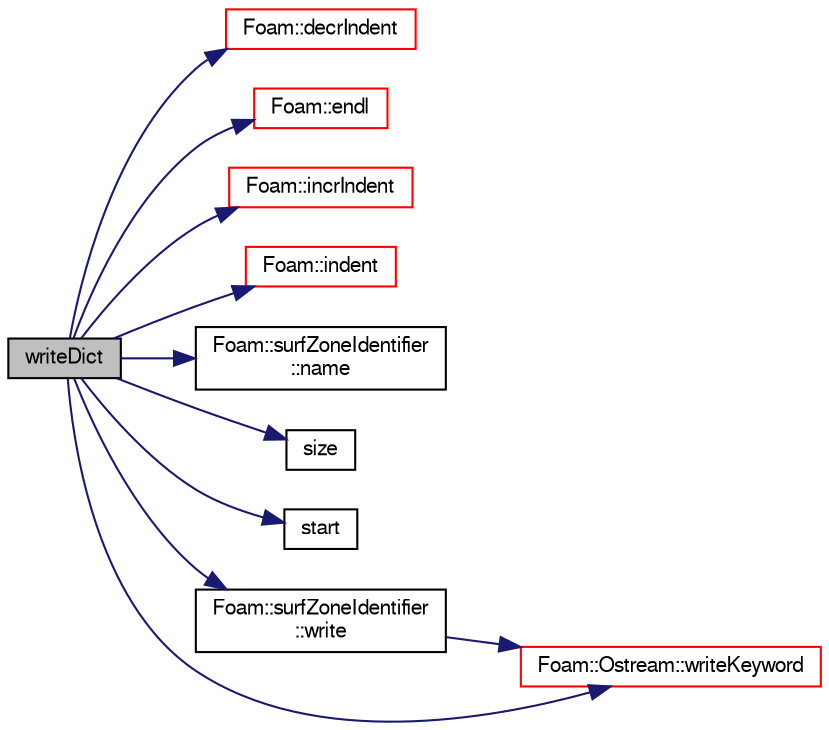 digraph "writeDict"
{
  bgcolor="transparent";
  edge [fontname="FreeSans",fontsize="10",labelfontname="FreeSans",labelfontsize="10"];
  node [fontname="FreeSans",fontsize="10",shape=record];
  rankdir="LR";
  Node129 [label="writeDict",height=0.2,width=0.4,color="black", fillcolor="grey75", style="filled", fontcolor="black"];
  Node129 -> Node130 [color="midnightblue",fontsize="10",style="solid",fontname="FreeSans"];
  Node130 [label="Foam::decrIndent",height=0.2,width=0.4,color="red",URL="$a21124.html#a1c3a44e035fae1cd9d5a4a60a7e1c32b",tooltip="Decrement the indent level. "];
  Node129 -> Node132 [color="midnightblue",fontsize="10",style="solid",fontname="FreeSans"];
  Node132 [label="Foam::endl",height=0.2,width=0.4,color="red",URL="$a21124.html#a2db8fe02a0d3909e9351bb4275b23ce4",tooltip="Add newline and flush stream. "];
  Node129 -> Node134 [color="midnightblue",fontsize="10",style="solid",fontname="FreeSans"];
  Node134 [label="Foam::incrIndent",height=0.2,width=0.4,color="red",URL="$a21124.html#a5baff2b2334a238271b33f039e5dde5c",tooltip="Increment the indent level. "];
  Node129 -> Node144 [color="midnightblue",fontsize="10",style="solid",fontname="FreeSans"];
  Node144 [label="Foam::indent",height=0.2,width=0.4,color="red",URL="$a21124.html#ae297c57ea5b952a8bc9e4f30f7ea8701",tooltip="Indent stream. "];
  Node129 -> Node145 [color="midnightblue",fontsize="10",style="solid",fontname="FreeSans"];
  Node145 [label="Foam::surfZoneIdentifier\l::name",height=0.2,width=0.4,color="black",URL="$a29714.html#acc80e00a8ac919288fb55bd14cc88bf6",tooltip="Return name. "];
  Node129 -> Node146 [color="midnightblue",fontsize="10",style="solid",fontname="FreeSans"];
  Node146 [label="size",height=0.2,width=0.4,color="black",URL="$a29706.html#a9facbf0a118d395c89884e45a5ca4e4b",tooltip="Return size of this zone in the face list. "];
  Node129 -> Node147 [color="midnightblue",fontsize="10",style="solid",fontname="FreeSans"];
  Node147 [label="start",height=0.2,width=0.4,color="black",URL="$a29706.html#a6bfd3e3abb11e98bdb4b98671cec1234",tooltip="Return start label of this zone in the face list. "];
  Node129 -> Node148 [color="midnightblue",fontsize="10",style="solid",fontname="FreeSans"];
  Node148 [label="Foam::surfZoneIdentifier\l::write",height=0.2,width=0.4,color="black",URL="$a29714.html#a293fdfec8bdfbd5c3913ab4c9f3454ff",tooltip="Write surfZoneIdentifier as a dictionary. "];
  Node148 -> Node140 [color="midnightblue",fontsize="10",style="solid",fontname="FreeSans"];
  Node140 [label="Foam::Ostream::writeKeyword",height=0.2,width=0.4,color="red",URL="$a26238.html#a3c58b2bb9174ea3c4a5fa58095d1290e",tooltip="Write the keyword followed by an appropriate indentation. "];
  Node129 -> Node140 [color="midnightblue",fontsize="10",style="solid",fontname="FreeSans"];
}
